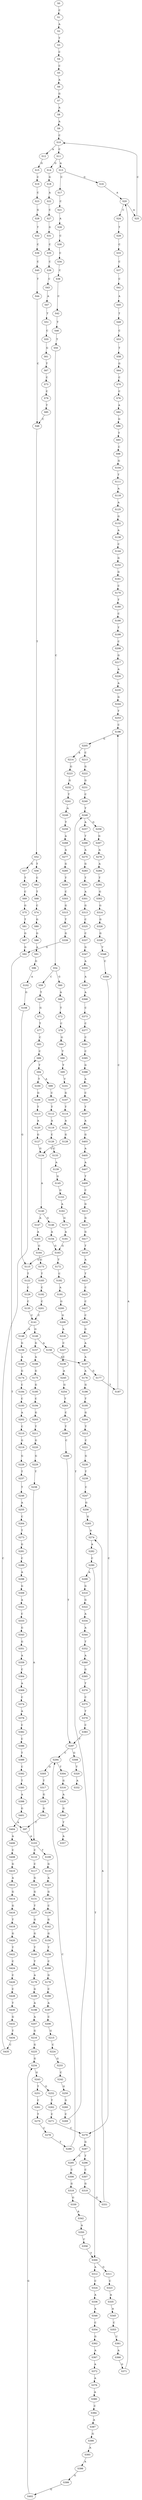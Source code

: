strict digraph  {
	S0 -> S1 [ label = C ];
	S1 -> S2 [ label = A ];
	S2 -> S3 [ label = T ];
	S3 -> S4 [ label = C ];
	S4 -> S5 [ label = C ];
	S5 -> S6 [ label = A ];
	S6 -> S7 [ label = G ];
	S7 -> S8 [ label = A ];
	S8 -> S9 [ label = A ];
	S9 -> S10 [ label = C ];
	S10 -> S11 [ label = C ];
	S10 -> S12 [ label = A ];
	S11 -> S13 [ label = A ];
	S11 -> S14 [ label = G ];
	S12 -> S15 [ label = G ];
	S13 -> S16 [ label = G ];
	S13 -> S17 [ label = C ];
	S14 -> S18 [ label = G ];
	S15 -> S19 [ label = C ];
	S16 -> S20 [ label = A ];
	S17 -> S21 [ label = C ];
	S18 -> S22 [ label = A ];
	S19 -> S23 [ label = C ];
	S20 -> S24 [ label = C ];
	S20 -> S25 [ label = A ];
	S21 -> S26 [ label = A ];
	S22 -> S27 [ label = C ];
	S23 -> S28 [ label = G ];
	S24 -> S29 [ label = T ];
	S25 -> S10 [ label = C ];
	S26 -> S30 [ label = C ];
	S27 -> S31 [ label = G ];
	S28 -> S32 [ label = T ];
	S29 -> S33 [ label = C ];
	S30 -> S34 [ label = C ];
	S31 -> S35 [ label = C ];
	S32 -> S36 [ label = C ];
	S33 -> S37 [ label = C ];
	S34 -> S38 [ label = C ];
	S35 -> S39 [ label = C ];
	S36 -> S40 [ label = C ];
	S37 -> S41 [ label = C ];
	S38 -> S42 [ label = C ];
	S39 -> S43 [ label = C ];
	S40 -> S44 [ label = T ];
	S41 -> S45 [ label = A ];
	S42 -> S46 [ label = T ];
	S43 -> S47 [ label = A ];
	S44 -> S48 [ label = C ];
	S45 -> S49 [ label = T ];
	S46 -> S50 [ label = T ];
	S47 -> S51 [ label = T ];
	S48 -> S52 [ label = T ];
	S49 -> S53 [ label = C ];
	S50 -> S54 [ label = C ];
	S51 -> S55 [ label = C ];
	S52 -> S56 [ label = T ];
	S52 -> S57 [ label = G ];
	S53 -> S58 [ label = T ];
	S54 -> S59 [ label = C ];
	S54 -> S60 [ label = G ];
	S55 -> S61 [ label = G ];
	S56 -> S62 [ label = C ];
	S57 -> S63 [ label = T ];
	S58 -> S64 [ label = G ];
	S59 -> S65 [ label = T ];
	S60 -> S66 [ label = A ];
	S61 -> S67 [ label = T ];
	S62 -> S68 [ label = T ];
	S63 -> S69 [ label = C ];
	S64 -> S70 [ label = C ];
	S65 -> S71 [ label = G ];
	S66 -> S72 [ label = T ];
	S67 -> S73 [ label = C ];
	S68 -> S74 [ label = C ];
	S69 -> S75 [ label = G ];
	S70 -> S76 [ label = C ];
	S71 -> S77 [ label = T ];
	S72 -> S78 [ label = C ];
	S73 -> S79 [ label = C ];
	S74 -> S80 [ label = G ];
	S75 -> S81 [ label = T ];
	S76 -> S82 [ label = A ];
	S77 -> S83 [ label = C ];
	S78 -> S84 [ label = G ];
	S79 -> S85 [ label = T ];
	S80 -> S86 [ label = G ];
	S81 -> S87 [ label = G ];
	S82 -> S88 [ label = G ];
	S83 -> S89 [ label = C ];
	S84 -> S90 [ label = T ];
	S85 -> S48 [ label = C ];
	S86 -> S91 [ label = A ];
	S87 -> S92 [ label = G ];
	S88 -> S93 [ label = T ];
	S89 -> S94 [ label = T ];
	S90 -> S95 [ label = T ];
	S91 -> S96 [ label = G ];
	S92 -> S97 [ label = T ];
	S93 -> S98 [ label = C ];
	S94 -> S99 [ label = A ];
	S94 -> S100 [ label = T ];
	S95 -> S101 [ label = T ];
	S96 -> S102 [ label = A ];
	S97 -> S103 [ label = A ];
	S98 -> S104 [ label = G ];
	S99 -> S105 [ label = C ];
	S100 -> S106 [ label = G ];
	S101 -> S107 [ label = G ];
	S102 -> S108 [ label = G ];
	S103 -> S109 [ label = T ];
	S103 -> S110 [ label = C ];
	S104 -> S111 [ label = T ];
	S105 -> S112 [ label = T ];
	S106 -> S113 [ label = T ];
	S107 -> S114 [ label = T ];
	S108 -> S115 [ label = G ];
	S109 -> S116 [ label = G ];
	S110 -> S117 [ label = C ];
	S111 -> S118 [ label = A ];
	S112 -> S119 [ label = A ];
	S113 -> S120 [ label = A ];
	S114 -> S121 [ label = A ];
	S115 -> S122 [ label = T ];
	S116 -> S123 [ label = A ];
	S117 -> S124 [ label = G ];
	S118 -> S125 [ label = A ];
	S119 -> S126 [ label = C ];
	S120 -> S127 [ label = G ];
	S121 -> S128 [ label = G ];
	S122 -> S129 [ label = C ];
	S123 -> S130 [ label = G ];
	S124 -> S131 [ label = G ];
	S125 -> S132 [ label = G ];
	S126 -> S133 [ label = C ];
	S127 -> S134 [ label = G ];
	S128 -> S134 [ label = G ];
	S129 -> S135 [ label = C ];
	S130 -> S136 [ label = C ];
	S131 -> S137 [ label = T ];
	S132 -> S138 [ label = A ];
	S133 -> S139 [ label = A ];
	S134 -> S140 [ label = A ];
	S135 -> S141 [ label = C ];
	S136 -> S142 [ label = G ];
	S137 -> S143 [ label = G ];
	S138 -> S144 [ label = C ];
	S139 -> S145 [ label = G ];
	S140 -> S146 [ label = G ];
	S140 -> S147 [ label = A ];
	S141 -> S148 [ label = A ];
	S141 -> S149 [ label = G ];
	S142 -> S150 [ label = G ];
	S143 -> S151 [ label = G ];
	S144 -> S152 [ label = G ];
	S145 -> S153 [ label = G ];
	S146 -> S154 [ label = A ];
	S147 -> S155 [ label = A ];
	S148 -> S156 [ label = G ];
	S149 -> S157 [ label = G ];
	S149 -> S158 [ label = A ];
	S150 -> S159 [ label = T ];
	S151 -> S160 [ label = T ];
	S152 -> S161 [ label = G ];
	S153 -> S162 [ label = A ];
	S154 -> S163 [ label = G ];
	S155 -> S164 [ label = G ];
	S156 -> S165 [ label = A ];
	S157 -> S166 [ label = A ];
	S158 -> S167 [ label = A ];
	S159 -> S168 [ label = C ];
	S160 -> S169 [ label = T ];
	S161 -> S170 [ label = C ];
	S162 -> S171 [ label = G ];
	S163 -> S172 [ label = T ];
	S163 -> S115 [ label = G ];
	S164 -> S173 [ label = G ];
	S165 -> S174 [ label = G ];
	S166 -> S175 [ label = G ];
	S167 -> S176 [ label = A ];
	S167 -> S177 [ label = G ];
	S168 -> S178 [ label = G ];
	S169 -> S179 [ label = A ];
	S170 -> S180 [ label = T ];
	S171 -> S181 [ label = A ];
	S172 -> S182 [ label = C ];
	S173 -> S183 [ label = T ];
	S174 -> S184 [ label = C ];
	S175 -> S185 [ label = G ];
	S176 -> S186 [ label = G ];
	S177 -> S187 [ label = T ];
	S178 -> S188 [ label = C ];
	S179 -> S189 [ label = G ];
	S180 -> S190 [ label = C ];
	S181 -> S163 [ label = G ];
	S182 -> S191 [ label = A ];
	S183 -> S192 [ label = C ];
	S184 -> S193 [ label = C ];
	S185 -> S194 [ label = C ];
	S186 -> S195 [ label = T ];
	S187 -> S196 [ label = C ];
	S188 -> S197 [ label = A ];
	S189 -> S198 [ label = A ];
	S190 -> S199 [ label = T ];
	S191 -> S200 [ label = G ];
	S192 -> S201 [ label = C ];
	S193 -> S202 [ label = A ];
	S194 -> S203 [ label = G ];
	S195 -> S204 [ label = G ];
	S196 -> S205 [ label = G ];
	S197 -> S206 [ label = C ];
	S198 -> S207 [ label = A ];
	S199 -> S208 [ label = C ];
	S200 -> S209 [ label = G ];
	S201 -> S141 [ label = C ];
	S202 -> S210 [ label = C ];
	S203 -> S211 [ label = T ];
	S204 -> S212 [ label = T ];
	S205 -> S213 [ label = C ];
	S205 -> S214 [ label = A ];
	S206 -> S215 [ label = G ];
	S207 -> S216 [ label = G ];
	S208 -> S217 [ label = G ];
	S209 -> S218 [ label = A ];
	S210 -> S219 [ label = G ];
	S211 -> S220 [ label = G ];
	S212 -> S221 [ label = C ];
	S213 -> S222 [ label = G ];
	S214 -> S223 [ label = G ];
	S215 -> S224 [ label = C ];
	S216 -> S225 [ label = G ];
	S217 -> S226 [ label = A ];
	S218 -> S227 [ label = C ];
	S219 -> S228 [ label = G ];
	S220 -> S229 [ label = G ];
	S221 -> S230 [ label = G ];
	S222 -> S231 [ label = G ];
	S223 -> S232 [ label = G ];
	S224 -> S233 [ label = G ];
	S225 -> S234 [ label = G ];
	S226 -> S235 [ label = A ];
	S227 -> S236 [ label = C ];
	S228 -> S237 [ label = T ];
	S229 -> S238 [ label = T ];
	S230 -> S239 [ label = T ];
	S231 -> S240 [ label = C ];
	S232 -> S241 [ label = T ];
	S233 -> S242 [ label = C ];
	S234 -> S243 [ label = G ];
	S235 -> S244 [ label = G ];
	S236 -> S245 [ label = A ];
	S237 -> S246 [ label = T ];
	S238 -> S103 [ label = A ];
	S239 -> S247 [ label = C ];
	S240 -> S248 [ label = T ];
	S241 -> S249 [ label = A ];
	S242 -> S250 [ label = G ];
	S243 -> S251 [ label = T ];
	S243 -> S252 [ label = G ];
	S244 -> S253 [ label = T ];
	S245 -> S254 [ label = G ];
	S246 -> S255 [ label = A ];
	S247 -> S256 [ label = G ];
	S248 -> S257 [ label = A ];
	S248 -> S258 [ label = G ];
	S249 -> S259 [ label = T ];
	S250 -> S260 [ label = G ];
	S251 -> S261 [ label = C ];
	S252 -> S262 [ label = T ];
	S253 -> S196 [ label = C ];
	S254 -> S263 [ label = T ];
	S255 -> S264 [ label = C ];
	S256 -> S265 [ label = G ];
	S257 -> S266 [ label = T ];
	S258 -> S267 [ label = G ];
	S259 -> S268 [ label = A ];
	S260 -> S269 [ label = C ];
	S261 -> S270 [ label = T ];
	S262 -> S271 [ label = C ];
	S263 -> S272 [ label = C ];
	S264 -> S273 [ label = T ];
	S265 -> S274 [ label = A ];
	S266 -> S275 [ label = A ];
	S267 -> S276 [ label = A ];
	S268 -> S277 [ label = A ];
	S269 -> S248 [ label = T ];
	S270 -> S278 [ label = C ];
	S271 -> S279 [ label = C ];
	S272 -> S280 [ label = T ];
	S273 -> S281 [ label = G ];
	S274 -> S282 [ label = A ];
	S275 -> S283 [ label = G ];
	S276 -> S284 [ label = A ];
	S277 -> S285 [ label = G ];
	S278 -> S286 [ label = T ];
	S279 -> S287 [ label = G ];
	S280 -> S288 [ label = C ];
	S281 -> S289 [ label = C ];
	S282 -> S290 [ label = C ];
	S283 -> S291 [ label = T ];
	S284 -> S292 [ label = T ];
	S285 -> S293 [ label = T ];
	S286 -> S294 [ label = C ];
	S287 -> S295 [ label = C ];
	S287 -> S296 [ label = T ];
	S288 -> S297 [ label = T ];
	S289 -> S298 [ label = A ];
	S290 -> S299 [ label = A ];
	S290 -> S300 [ label = T ];
	S291 -> S301 [ label = A ];
	S292 -> S302 [ label = G ];
	S293 -> S303 [ label = C ];
	S294 -> S304 [ label = T ];
	S294 -> S305 [ label = G ];
	S295 -> S306 [ label = C ];
	S296 -> S307 [ label = C ];
	S297 -> S294 [ label = C ];
	S297 -> S308 [ label = G ];
	S298 -> S309 [ label = G ];
	S299 -> S310 [ label = G ];
	S300 -> S311 [ label = G ];
	S300 -> S312 [ label = A ];
	S301 -> S313 [ label = G ];
	S302 -> S314 [ label = G ];
	S303 -> S315 [ label = G ];
	S304 -> S316 [ label = G ];
	S305 -> S317 [ label = T ];
	S306 -> S318 [ label = G ];
	S307 -> S319 [ label = G ];
	S308 -> S320 [ label = T ];
	S309 -> S321 [ label = A ];
	S310 -> S322 [ label = G ];
	S311 -> S323 [ label = C ];
	S312 -> S324 [ label = C ];
	S313 -> S325 [ label = C ];
	S314 -> S326 [ label = G ];
	S315 -> S327 [ label = T ];
	S316 -> S328 [ label = A ];
	S317 -> S329 [ label = G ];
	S318 -> S330 [ label = G ];
	S319 -> S331 [ label = G ];
	S320 -> S332 [ label = A ];
	S321 -> S333 [ label = C ];
	S322 -> S334 [ label = A ];
	S323 -> S335 [ label = A ];
	S324 -> S336 [ label = A ];
	S325 -> S337 [ label = C ];
	S326 -> S338 [ label = G ];
	S327 -> S339 [ label = G ];
	S328 -> S340 [ label = G ];
	S329 -> S341 [ label = G ];
	S330 -> S342 [ label = A ];
	S331 -> S274 [ label = A ];
	S333 -> S343 [ label = G ];
	S334 -> S344 [ label = A ];
	S335 -> S345 [ label = A ];
	S336 -> S346 [ label = A ];
	S337 -> S347 [ label = G ];
	S338 -> S348 [ label = T ];
	S339 -> S92 [ label = G ];
	S340 -> S349 [ label = T ];
	S341 -> S97 [ label = T ];
	S342 -> S350 [ label = A ];
	S343 -> S351 [ label = G ];
	S344 -> S352 [ label = T ];
	S345 -> S353 [ label = C ];
	S346 -> S354 [ label = C ];
	S347 -> S355 [ label = A ];
	S348 -> S356 [ label = C ];
	S349 -> S357 [ label = A ];
	S350 -> S358 [ label = C ];
	S351 -> S359 [ label = A ];
	S352 -> S360 [ label = A ];
	S353 -> S361 [ label = C ];
	S354 -> S362 [ label = G ];
	S355 -> S363 [ label = A ];
	S356 -> S279 [ label = C ];
	S358 -> S300 [ label = T ];
	S359 -> S364 [ label = C ];
	S360 -> S365 [ label = G ];
	S361 -> S366 [ label = A ];
	S362 -> S367 [ label = A ];
	S363 -> S368 [ label = A ];
	S364 -> S369 [ label = A ];
	S365 -> S370 [ label = T ];
	S366 -> S371 [ label = G ];
	S367 -> S372 [ label = A ];
	S368 -> S373 [ label = C ];
	S369 -> S374 [ label = C ];
	S370 -> S375 [ label = C ];
	S371 -> S20 [ label = A ];
	S372 -> S376 [ label = A ];
	S373 -> S377 [ label = C ];
	S374 -> S378 [ label = A ];
	S375 -> S379 [ label = T ];
	S376 -> S380 [ label = A ];
	S377 -> S381 [ label = C ];
	S378 -> S382 [ label = C ];
	S379 -> S383 [ label = C ];
	S380 -> S384 [ label = C ];
	S381 -> S385 [ label = C ];
	S382 -> S386 [ label = C ];
	S383 -> S297 [ label = T ];
	S384 -> S387 [ label = A ];
	S385 -> S388 [ label = G ];
	S386 -> S389 [ label = T ];
	S387 -> S390 [ label = G ];
	S388 -> S391 [ label = A ];
	S389 -> S392 [ label = C ];
	S390 -> S393 [ label = A ];
	S391 -> S394 [ label = C ];
	S392 -> S395 [ label = T ];
	S393 -> S396 [ label = A ];
	S394 -> S397 [ label = T ];
	S395 -> S398 [ label = A ];
	S396 -> S399 [ label = G ];
	S397 -> S400 [ label = A ];
	S398 -> S401 [ label = G ];
	S399 -> S402 [ label = G ];
	S400 -> S403 [ label = G ];
	S401 -> S404 [ label = A ];
	S402 -> S234 [ label = G ];
	S403 -> S405 [ label = A ];
	S404 -> S406 [ label = A ];
	S405 -> S407 [ label = A ];
	S406 -> S408 [ label = C ];
	S407 -> S409 [ label = T ];
	S408 -> S410 [ label = G ];
	S409 -> S411 [ label = C ];
	S410 -> S412 [ label = A ];
	S411 -> S413 [ label = G ];
	S412 -> S414 [ label = G ];
	S413 -> S415 [ label = G ];
	S414 -> S416 [ label = G ];
	S415 -> S417 [ label = G ];
	S416 -> S418 [ label = T ];
	S417 -> S419 [ label = T ];
	S418 -> S420 [ label = G ];
	S419 -> S421 [ label = A ];
	S420 -> S422 [ label = T ];
	S421 -> S423 [ label = T ];
	S422 -> S424 [ label = C ];
	S423 -> S425 [ label = C ];
	S424 -> S426 [ label = C ];
	S425 -> S427 [ label = C ];
	S426 -> S428 [ label = C ];
	S427 -> S429 [ label = C ];
	S428 -> S430 [ label = T ];
	S429 -> S431 [ label = G ];
	S430 -> S432 [ label = G ];
	S431 -> S433 [ label = A ];
	S432 -> S434 [ label = T ];
	S433 -> S167 [ label = A ];
	S434 -> S435 [ label = C ];
	S435 -> S89 [ label = C ];
}
